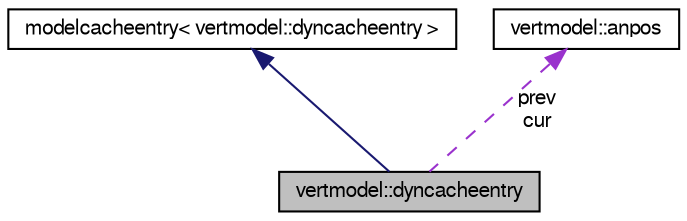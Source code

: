 digraph G
{
  edge [fontname="FreeSans",fontsize="10",labelfontname="FreeSans",labelfontsize="10"];
  node [fontname="FreeSans",fontsize="10",shape=record];
  Node1 [label="vertmodel::dyncacheentry",height=0.2,width=0.4,color="black", fillcolor="grey75", style="filled" fontcolor="black"];
  Node2 -> Node1 [dir=back,color="midnightblue",fontsize="10",style="solid",fontname="FreeSans"];
  Node2 [label="modelcacheentry\< vertmodel::dyncacheentry \>",height=0.2,width=0.4,color="black", fillcolor="white", style="filled",URL="$structmodelcacheentry.html"];
  Node3 -> Node1 [dir=back,color="darkorchid3",fontsize="10",style="dashed",label="prev\ncur",fontname="FreeSans"];
  Node3 [label="vertmodel::anpos",height=0.2,width=0.4,color="black", fillcolor="white", style="filled",URL="$structvertmodel_1_1anpos.html"];
}
